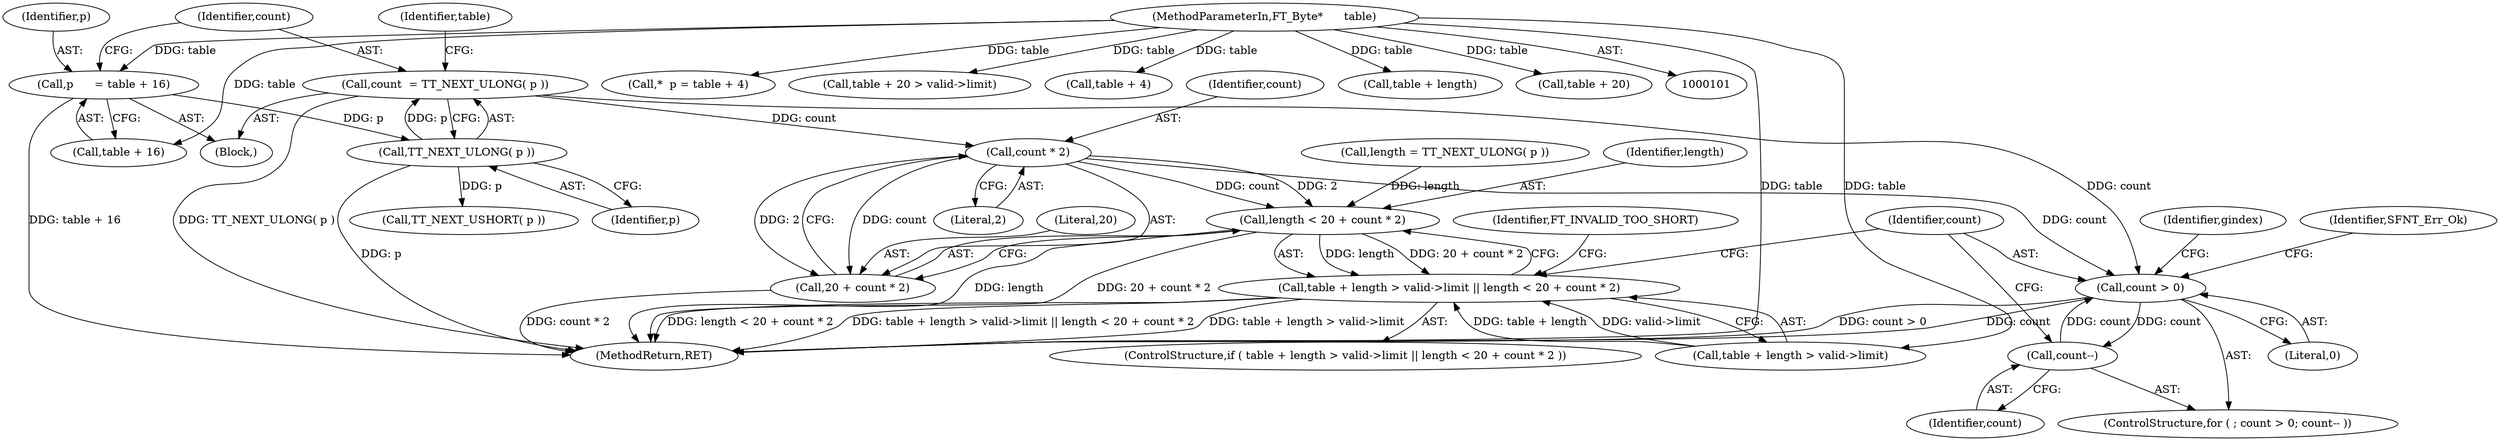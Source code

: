 digraph "1_savannah_a18788b14db60ae3673f932249cd02d33a227c4e@del" {
"1000148" [label="(Call,count * 2)"];
"1000131" [label="(Call,count  = TT_NEXT_ULONG( p ))"];
"1000133" [label="(Call,TT_NEXT_ULONG( p ))"];
"1000126" [label="(Call,p      = table + 16)"];
"1000102" [label="(MethodParameterIn,FT_Byte*      table)"];
"1000144" [label="(Call,length < 20 + count * 2)"];
"1000136" [label="(Call,table + length > valid->limit || length < 20 + count * 2)"];
"1000146" [label="(Call,20 + count * 2)"];
"1000155" [label="(Call,count > 0)"];
"1000158" [label="(Call,count--)"];
"1000149" [label="(Identifier,count)"];
"1000173" [label="(MethodReturn,RET)"];
"1000145" [label="(Identifier,length)"];
"1000131" [label="(Call,count  = TT_NEXT_ULONG( p ))"];
"1000115" [label="(Call,table + 20)"];
"1000163" [label="(Call,TT_NEXT_USHORT( p ))"];
"1000128" [label="(Call,table + 16)"];
"1000162" [label="(Identifier,gindex)"];
"1000138" [label="(Call,table + length)"];
"1000132" [label="(Identifier,count)"];
"1000106" [label="(Call,*  p = table + 4)"];
"1000172" [label="(Identifier,SFNT_Err_Ok)"];
"1000150" [label="(Literal,2)"];
"1000144" [label="(Call,length < 20 + count * 2)"];
"1000114" [label="(Call,table + 20 > valid->limit)"];
"1000122" [label="(Call,length = TT_NEXT_ULONG( p ))"];
"1000108" [label="(Call,table + 4)"];
"1000151" [label="(Identifier,FT_INVALID_TOO_SHORT)"];
"1000134" [label="(Identifier,p)"];
"1000136" [label="(Call,table + length > valid->limit || length < 20 + count * 2)"];
"1000147" [label="(Literal,20)"];
"1000156" [label="(Identifier,count)"];
"1000137" [label="(Call,table + length > valid->limit)"];
"1000102" [label="(MethodParameterIn,FT_Byte*      table)"];
"1000154" [label="(ControlStructure,for ( ; count > 0; count-- ))"];
"1000133" [label="(Call,TT_NEXT_ULONG( p ))"];
"1000127" [label="(Identifier,p)"];
"1000104" [label="(Block,)"];
"1000139" [label="(Identifier,table)"];
"1000135" [label="(ControlStructure,if ( table + length > valid->limit || length < 20 + count * 2 ))"];
"1000148" [label="(Call,count * 2)"];
"1000126" [label="(Call,p      = table + 16)"];
"1000146" [label="(Call,20 + count * 2)"];
"1000159" [label="(Identifier,count)"];
"1000157" [label="(Literal,0)"];
"1000158" [label="(Call,count--)"];
"1000155" [label="(Call,count > 0)"];
"1000148" -> "1000146"  [label="AST: "];
"1000148" -> "1000150"  [label="CFG: "];
"1000149" -> "1000148"  [label="AST: "];
"1000150" -> "1000148"  [label="AST: "];
"1000146" -> "1000148"  [label="CFG: "];
"1000148" -> "1000144"  [label="DDG: count"];
"1000148" -> "1000144"  [label="DDG: 2"];
"1000148" -> "1000146"  [label="DDG: count"];
"1000148" -> "1000146"  [label="DDG: 2"];
"1000131" -> "1000148"  [label="DDG: count"];
"1000148" -> "1000155"  [label="DDG: count"];
"1000131" -> "1000104"  [label="AST: "];
"1000131" -> "1000133"  [label="CFG: "];
"1000132" -> "1000131"  [label="AST: "];
"1000133" -> "1000131"  [label="AST: "];
"1000139" -> "1000131"  [label="CFG: "];
"1000131" -> "1000173"  [label="DDG: TT_NEXT_ULONG( p )"];
"1000133" -> "1000131"  [label="DDG: p"];
"1000131" -> "1000155"  [label="DDG: count"];
"1000133" -> "1000134"  [label="CFG: "];
"1000134" -> "1000133"  [label="AST: "];
"1000133" -> "1000173"  [label="DDG: p"];
"1000126" -> "1000133"  [label="DDG: p"];
"1000133" -> "1000163"  [label="DDG: p"];
"1000126" -> "1000104"  [label="AST: "];
"1000126" -> "1000128"  [label="CFG: "];
"1000127" -> "1000126"  [label="AST: "];
"1000128" -> "1000126"  [label="AST: "];
"1000132" -> "1000126"  [label="CFG: "];
"1000126" -> "1000173"  [label="DDG: table + 16"];
"1000102" -> "1000126"  [label="DDG: table"];
"1000102" -> "1000101"  [label="AST: "];
"1000102" -> "1000173"  [label="DDG: table"];
"1000102" -> "1000106"  [label="DDG: table"];
"1000102" -> "1000108"  [label="DDG: table"];
"1000102" -> "1000114"  [label="DDG: table"];
"1000102" -> "1000115"  [label="DDG: table"];
"1000102" -> "1000128"  [label="DDG: table"];
"1000102" -> "1000137"  [label="DDG: table"];
"1000102" -> "1000138"  [label="DDG: table"];
"1000144" -> "1000136"  [label="AST: "];
"1000144" -> "1000146"  [label="CFG: "];
"1000145" -> "1000144"  [label="AST: "];
"1000146" -> "1000144"  [label="AST: "];
"1000136" -> "1000144"  [label="CFG: "];
"1000144" -> "1000173"  [label="DDG: length"];
"1000144" -> "1000173"  [label="DDG: 20 + count * 2"];
"1000144" -> "1000136"  [label="DDG: length"];
"1000144" -> "1000136"  [label="DDG: 20 + count * 2"];
"1000122" -> "1000144"  [label="DDG: length"];
"1000136" -> "1000135"  [label="AST: "];
"1000136" -> "1000137"  [label="CFG: "];
"1000137" -> "1000136"  [label="AST: "];
"1000151" -> "1000136"  [label="CFG: "];
"1000156" -> "1000136"  [label="CFG: "];
"1000136" -> "1000173"  [label="DDG: length < 20 + count * 2"];
"1000136" -> "1000173"  [label="DDG: table + length > valid->limit || length < 20 + count * 2"];
"1000136" -> "1000173"  [label="DDG: table + length > valid->limit"];
"1000137" -> "1000136"  [label="DDG: table + length"];
"1000137" -> "1000136"  [label="DDG: valid->limit"];
"1000147" -> "1000146"  [label="AST: "];
"1000146" -> "1000173"  [label="DDG: count * 2"];
"1000155" -> "1000154"  [label="AST: "];
"1000155" -> "1000157"  [label="CFG: "];
"1000156" -> "1000155"  [label="AST: "];
"1000157" -> "1000155"  [label="AST: "];
"1000162" -> "1000155"  [label="CFG: "];
"1000172" -> "1000155"  [label="CFG: "];
"1000155" -> "1000173"  [label="DDG: count > 0"];
"1000155" -> "1000173"  [label="DDG: count"];
"1000158" -> "1000155"  [label="DDG: count"];
"1000155" -> "1000158"  [label="DDG: count"];
"1000158" -> "1000154"  [label="AST: "];
"1000158" -> "1000159"  [label="CFG: "];
"1000159" -> "1000158"  [label="AST: "];
"1000156" -> "1000158"  [label="CFG: "];
}
